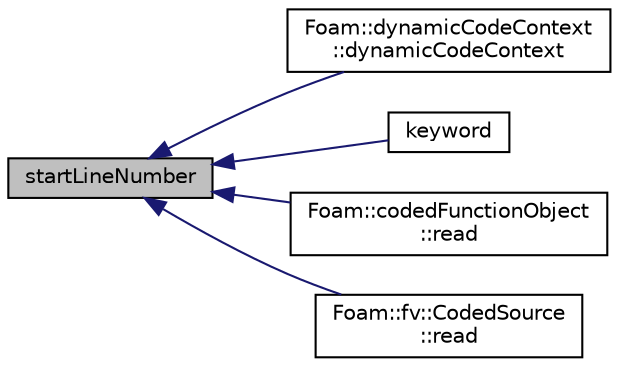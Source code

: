 digraph "startLineNumber"
{
  bgcolor="transparent";
  edge [fontname="Helvetica",fontsize="10",labelfontname="Helvetica",labelfontsize="10"];
  node [fontname="Helvetica",fontsize="10",shape=record];
  rankdir="LR";
  Node10089 [label="startLineNumber",height=0.2,width=0.4,color="black", fillcolor="grey75", style="filled", fontcolor="black"];
  Node10089 -> Node10090 [dir="back",color="midnightblue",fontsize="10",style="solid",fontname="Helvetica"];
  Node10090 [label="Foam::dynamicCodeContext\l::dynamicCodeContext",height=0.2,width=0.4,color="black",URL="$a27193.html#aaf616cf1d1395ba4d720994dc0d56732",tooltip="Construct from a dictionary. "];
  Node10089 -> Node10091 [dir="back",color="midnightblue",fontsize="10",style="solid",fontname="Helvetica"];
  Node10091 [label="keyword",height=0.2,width=0.4,color="black",URL="$a27137.html#ae274b9449f97ca8bb07d40745f985cfc",tooltip="Return non-const access to keyword. "];
  Node10089 -> Node10092 [dir="back",color="midnightblue",fontsize="10",style="solid",fontname="Helvetica"];
  Node10092 [label="Foam::codedFunctionObject\l::read",height=0.2,width=0.4,color="black",URL="$a24389.html#afac0600fef97b05534a595ce00b272ed",tooltip="Read and set the function object if its data have changed. "];
  Node10089 -> Node10093 [dir="back",color="midnightblue",fontsize="10",style="solid",fontname="Helvetica"];
  Node10093 [label="Foam::fv::CodedSource\l::read",height=0.2,width=0.4,color="black",URL="$a24661.html#a6ce0c64db98eb6144d363dbfc86104eb",tooltip="Read source dictionary. "];
}
